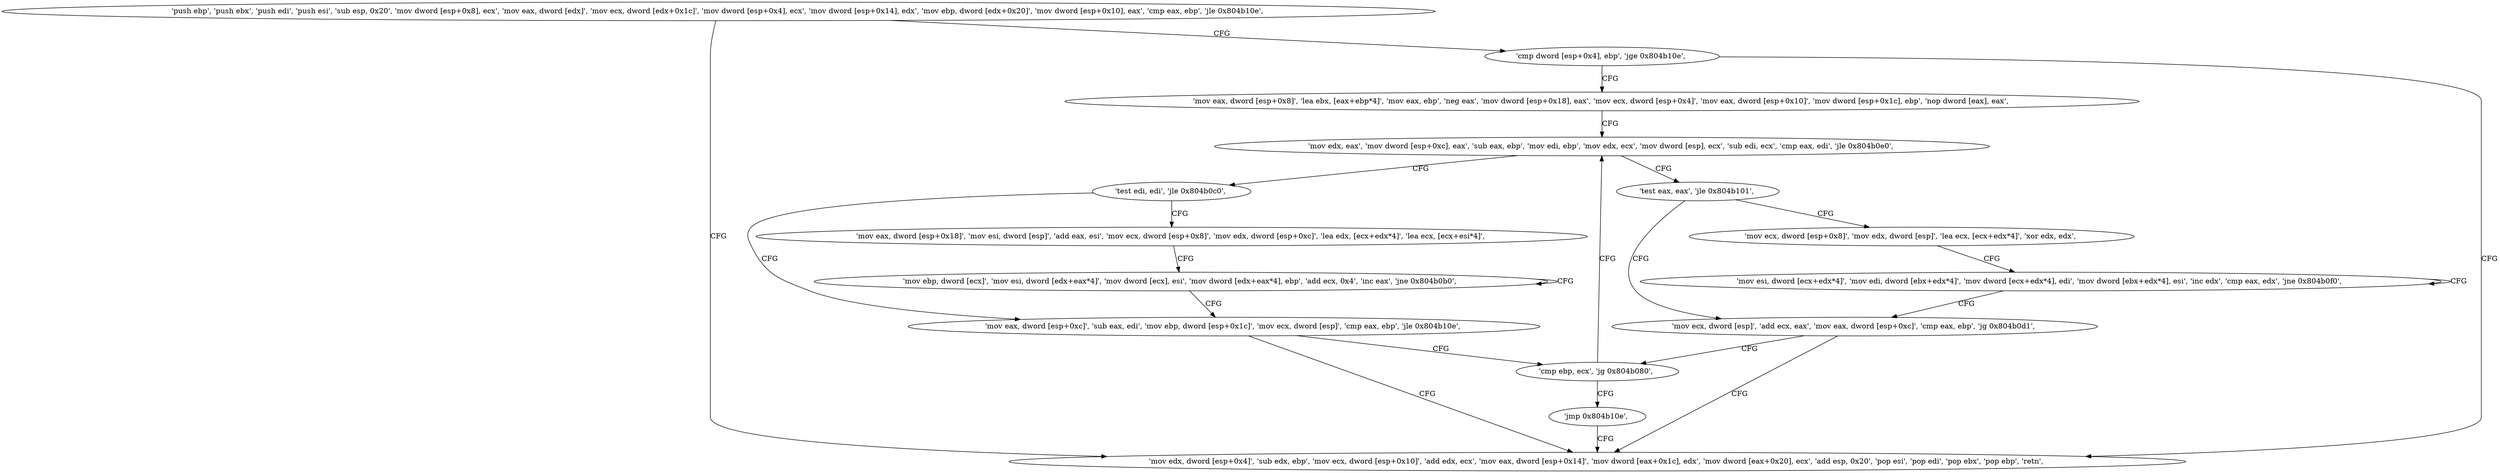 digraph "func" {
"134524976" [label = "'push ebp', 'push ebx', 'push edi', 'push esi', 'sub esp, 0x20', 'mov dword [esp+0x8], ecx', 'mov eax, dword [edx]', 'mov ecx, dword [edx+0x1c]', 'mov dword [esp+0x4], ecx', 'mov dword [esp+0x14], edx', 'mov ebp, dword [edx+0x20]', 'mov dword [esp+0x10], eax', 'cmp eax, ebp', 'jle 0x804b10e', " ]
"134525198" [label = "'mov edx, dword [esp+0x4]', 'sub edx, ebp', 'mov ecx, dword [esp+0x10]', 'add edx, ecx', 'mov eax, dword [esp+0x14]', 'mov dword [eax+0x1c], edx', 'mov dword [eax+0x20], ecx', 'add esp, 0x20', 'pop esi', 'pop edi', 'pop ebx', 'pop ebp', 'retn', " ]
"134525015" [label = "'cmp dword [esp+0x4], ebp', 'jge 0x804b10e', " ]
"134525025" [label = "'mov eax, dword [esp+0x8]', 'lea ebx, [eax+ebp*4]', 'mov eax, ebp', 'neg eax', 'mov dword [esp+0x18], eax', 'mov ecx, dword [esp+0x4]', 'mov eax, dword [esp+0x10]', 'mov dword [esp+0x1c], ebp', 'nop dword [eax], eax', " ]
"134525056" [label = "'mov edx, eax', 'mov dword [esp+0xc], eax', 'sub eax, ebp', 'mov edi, ebp', 'mov edx, ecx', 'mov dword [esp], ecx', 'sub edi, ecx', 'cmp eax, edi', 'jle 0x804b0e0', " ]
"134525152" [label = "'test eax, eax', 'jle 0x804b101', " ]
"134525185" [label = "'mov ecx, dword [esp]', 'add ecx, eax', 'mov eax, dword [esp+0xc]', 'cmp eax, ebp', 'jg 0x804b0d1', " ]
"134525156" [label = "'mov ecx, dword [esp+0x8]', 'mov edx, dword [esp]', 'lea ecx, [ecx+edx*4]', 'xor edx, edx', " ]
"134525077" [label = "'test edi, edi', 'jle 0x804b0c0', " ]
"134525120" [label = "'mov eax, dword [esp+0xc]', 'sub eax, edi', 'mov ebp, dword [esp+0x1c]', 'mov ecx, dword [esp]', 'cmp eax, ebp', 'jle 0x804b10e', " ]
"134525081" [label = "'mov eax, dword [esp+0x18]', 'mov esi, dword [esp]', 'add eax, esi', 'mov ecx, dword [esp+0x8]', 'mov edx, dword [esp+0xc]', 'lea edx, [ecx+edx*4]', 'lea ecx, [ecx+esi*4]', " ]
"134525137" [label = "'cmp ebp, ecx', 'jg 0x804b080', " ]
"134525168" [label = "'mov esi, dword [ecx+edx*4]', 'mov edi, dword [ebx+edx*4]', 'mov dword [ecx+edx*4], edi', 'mov dword [ebx+edx*4], esi', 'inc edx', 'cmp eax, edx', 'jne 0x804b0f0', " ]
"134525104" [label = "'mov ebp, dword [ecx]', 'mov esi, dword [edx+eax*4]', 'mov dword [ecx], esi', 'mov dword [edx+eax*4], ebp', 'add ecx, 0x4', 'inc eax', 'jne 0x804b0b0', " ]
"134525141" [label = "'jmp 0x804b10e', " ]
"134524976" -> "134525198" [ label = "CFG" ]
"134524976" -> "134525015" [ label = "CFG" ]
"134525015" -> "134525198" [ label = "CFG" ]
"134525015" -> "134525025" [ label = "CFG" ]
"134525025" -> "134525056" [ label = "CFG" ]
"134525056" -> "134525152" [ label = "CFG" ]
"134525056" -> "134525077" [ label = "CFG" ]
"134525152" -> "134525185" [ label = "CFG" ]
"134525152" -> "134525156" [ label = "CFG" ]
"134525185" -> "134525137" [ label = "CFG" ]
"134525185" -> "134525198" [ label = "CFG" ]
"134525156" -> "134525168" [ label = "CFG" ]
"134525077" -> "134525120" [ label = "CFG" ]
"134525077" -> "134525081" [ label = "CFG" ]
"134525120" -> "134525198" [ label = "CFG" ]
"134525120" -> "134525137" [ label = "CFG" ]
"134525081" -> "134525104" [ label = "CFG" ]
"134525137" -> "134525056" [ label = "CFG" ]
"134525137" -> "134525141" [ label = "CFG" ]
"134525168" -> "134525168" [ label = "CFG" ]
"134525168" -> "134525185" [ label = "CFG" ]
"134525104" -> "134525104" [ label = "CFG" ]
"134525104" -> "134525120" [ label = "CFG" ]
"134525141" -> "134525198" [ label = "CFG" ]
}
